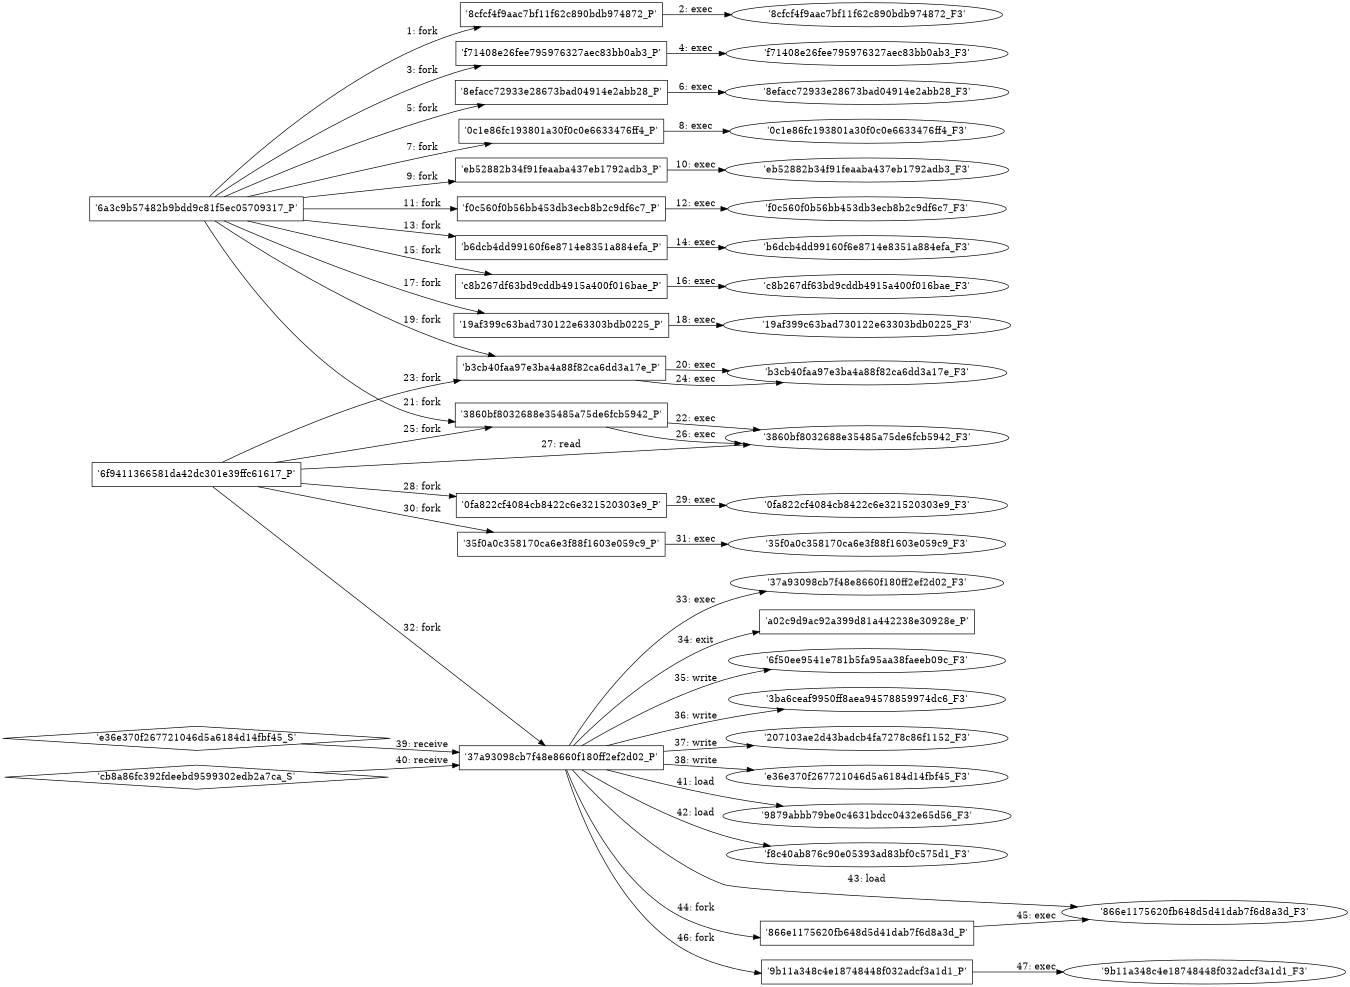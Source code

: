 digraph "D:\Learning\Paper\apt\基于CTI的攻击预警\Dataset\攻击图\ASGfromALLCTI\Office 365 Advanced Threat Protection defense for corporate networks against recent Office exploit attacks.dot" {
rankdir="LR"
size="9"
fixedsize="false"
splines="true"
nodesep=0.3
ranksep=0
fontsize=10
overlap="scalexy"
engine= "neato"
	"'6a3c9b57482b9bdd9c81f5ec05709317_P'" [node_type=Process shape=box]
	"'8cfcf4f9aac7bf11f62c890bdb974872_P'" [node_type=Process shape=box]
	"'6a3c9b57482b9bdd9c81f5ec05709317_P'" -> "'8cfcf4f9aac7bf11f62c890bdb974872_P'" [label="1: fork"]
	"'8cfcf4f9aac7bf11f62c890bdb974872_P'" [node_type=Process shape=box]
	"'8cfcf4f9aac7bf11f62c890bdb974872_F3'" [node_type=File shape=ellipse]
	"'8cfcf4f9aac7bf11f62c890bdb974872_P'" -> "'8cfcf4f9aac7bf11f62c890bdb974872_F3'" [label="2: exec"]
	"'6a3c9b57482b9bdd9c81f5ec05709317_P'" [node_type=Process shape=box]
	"'f71408e26fee795976327aec83bb0ab3_P'" [node_type=Process shape=box]
	"'6a3c9b57482b9bdd9c81f5ec05709317_P'" -> "'f71408e26fee795976327aec83bb0ab3_P'" [label="3: fork"]
	"'f71408e26fee795976327aec83bb0ab3_P'" [node_type=Process shape=box]
	"'f71408e26fee795976327aec83bb0ab3_F3'" [node_type=File shape=ellipse]
	"'f71408e26fee795976327aec83bb0ab3_P'" -> "'f71408e26fee795976327aec83bb0ab3_F3'" [label="4: exec"]
	"'6a3c9b57482b9bdd9c81f5ec05709317_P'" [node_type=Process shape=box]
	"'8efacc72933e28673bad04914e2abb28_P'" [node_type=Process shape=box]
	"'6a3c9b57482b9bdd9c81f5ec05709317_P'" -> "'8efacc72933e28673bad04914e2abb28_P'" [label="5: fork"]
	"'8efacc72933e28673bad04914e2abb28_P'" [node_type=Process shape=box]
	"'8efacc72933e28673bad04914e2abb28_F3'" [node_type=File shape=ellipse]
	"'8efacc72933e28673bad04914e2abb28_P'" -> "'8efacc72933e28673bad04914e2abb28_F3'" [label="6: exec"]
	"'6a3c9b57482b9bdd9c81f5ec05709317_P'" [node_type=Process shape=box]
	"'0c1e86fc193801a30f0c0e6633476ff4_P'" [node_type=Process shape=box]
	"'6a3c9b57482b9bdd9c81f5ec05709317_P'" -> "'0c1e86fc193801a30f0c0e6633476ff4_P'" [label="7: fork"]
	"'0c1e86fc193801a30f0c0e6633476ff4_P'" [node_type=Process shape=box]
	"'0c1e86fc193801a30f0c0e6633476ff4_F3'" [node_type=File shape=ellipse]
	"'0c1e86fc193801a30f0c0e6633476ff4_P'" -> "'0c1e86fc193801a30f0c0e6633476ff4_F3'" [label="8: exec"]
	"'6a3c9b57482b9bdd9c81f5ec05709317_P'" [node_type=Process shape=box]
	"'eb52882b34f91feaaba437eb1792adb3_P'" [node_type=Process shape=box]
	"'6a3c9b57482b9bdd9c81f5ec05709317_P'" -> "'eb52882b34f91feaaba437eb1792adb3_P'" [label="9: fork"]
	"'eb52882b34f91feaaba437eb1792adb3_P'" [node_type=Process shape=box]
	"'eb52882b34f91feaaba437eb1792adb3_F3'" [node_type=File shape=ellipse]
	"'eb52882b34f91feaaba437eb1792adb3_P'" -> "'eb52882b34f91feaaba437eb1792adb3_F3'" [label="10: exec"]
	"'6a3c9b57482b9bdd9c81f5ec05709317_P'" [node_type=Process shape=box]
	"'f0c560f0b56bb453db3ecb8b2c9df6c7_P'" [node_type=Process shape=box]
	"'6a3c9b57482b9bdd9c81f5ec05709317_P'" -> "'f0c560f0b56bb453db3ecb8b2c9df6c7_P'" [label="11: fork"]
	"'f0c560f0b56bb453db3ecb8b2c9df6c7_P'" [node_type=Process shape=box]
	"'f0c560f0b56bb453db3ecb8b2c9df6c7_F3'" [node_type=File shape=ellipse]
	"'f0c560f0b56bb453db3ecb8b2c9df6c7_P'" -> "'f0c560f0b56bb453db3ecb8b2c9df6c7_F3'" [label="12: exec"]
	"'6a3c9b57482b9bdd9c81f5ec05709317_P'" [node_type=Process shape=box]
	"'b6dcb4dd99160f6e8714e8351a884efa_P'" [node_type=Process shape=box]
	"'6a3c9b57482b9bdd9c81f5ec05709317_P'" -> "'b6dcb4dd99160f6e8714e8351a884efa_P'" [label="13: fork"]
	"'b6dcb4dd99160f6e8714e8351a884efa_P'" [node_type=Process shape=box]
	"'b6dcb4dd99160f6e8714e8351a884efa_F3'" [node_type=File shape=ellipse]
	"'b6dcb4dd99160f6e8714e8351a884efa_P'" -> "'b6dcb4dd99160f6e8714e8351a884efa_F3'" [label="14: exec"]
	"'6a3c9b57482b9bdd9c81f5ec05709317_P'" [node_type=Process shape=box]
	"'c8b267df63bd9cddb4915a400f016bae_P'" [node_type=Process shape=box]
	"'6a3c9b57482b9bdd9c81f5ec05709317_P'" -> "'c8b267df63bd9cddb4915a400f016bae_P'" [label="15: fork"]
	"'c8b267df63bd9cddb4915a400f016bae_P'" [node_type=Process shape=box]
	"'c8b267df63bd9cddb4915a400f016bae_F3'" [node_type=File shape=ellipse]
	"'c8b267df63bd9cddb4915a400f016bae_P'" -> "'c8b267df63bd9cddb4915a400f016bae_F3'" [label="16: exec"]
	"'6a3c9b57482b9bdd9c81f5ec05709317_P'" [node_type=Process shape=box]
	"'19af399c63bad730122e63303bdb0225_P'" [node_type=Process shape=box]
	"'6a3c9b57482b9bdd9c81f5ec05709317_P'" -> "'19af399c63bad730122e63303bdb0225_P'" [label="17: fork"]
	"'19af399c63bad730122e63303bdb0225_P'" [node_type=Process shape=box]
	"'19af399c63bad730122e63303bdb0225_F3'" [node_type=File shape=ellipse]
	"'19af399c63bad730122e63303bdb0225_P'" -> "'19af399c63bad730122e63303bdb0225_F3'" [label="18: exec"]
	"'6a3c9b57482b9bdd9c81f5ec05709317_P'" [node_type=Process shape=box]
	"'b3cb40faa97e3ba4a88f82ca6dd3a17e_P'" [node_type=Process shape=box]
	"'6a3c9b57482b9bdd9c81f5ec05709317_P'" -> "'b3cb40faa97e3ba4a88f82ca6dd3a17e_P'" [label="19: fork"]
	"'b3cb40faa97e3ba4a88f82ca6dd3a17e_P'" [node_type=Process shape=box]
	"'b3cb40faa97e3ba4a88f82ca6dd3a17e_F3'" [node_type=File shape=ellipse]
	"'b3cb40faa97e3ba4a88f82ca6dd3a17e_P'" -> "'b3cb40faa97e3ba4a88f82ca6dd3a17e_F3'" [label="20: exec"]
	"'6a3c9b57482b9bdd9c81f5ec05709317_P'" [node_type=Process shape=box]
	"'3860bf8032688e35485a75de6fcb5942_P'" [node_type=Process shape=box]
	"'6a3c9b57482b9bdd9c81f5ec05709317_P'" -> "'3860bf8032688e35485a75de6fcb5942_P'" [label="21: fork"]
	"'3860bf8032688e35485a75de6fcb5942_P'" [node_type=Process shape=box]
	"'3860bf8032688e35485a75de6fcb5942_F3'" [node_type=File shape=ellipse]
	"'3860bf8032688e35485a75de6fcb5942_P'" -> "'3860bf8032688e35485a75de6fcb5942_F3'" [label="22: exec"]
	"'6f9411366581da42dc301e39ffc61617_P'" [node_type=Process shape=box]
	"'b3cb40faa97e3ba4a88f82ca6dd3a17e_P'" [node_type=Process shape=box]
	"'6f9411366581da42dc301e39ffc61617_P'" -> "'b3cb40faa97e3ba4a88f82ca6dd3a17e_P'" [label="23: fork"]
	"'b3cb40faa97e3ba4a88f82ca6dd3a17e_P'" [node_type=Process shape=box]
	"'b3cb40faa97e3ba4a88f82ca6dd3a17e_F3'" [node_type=File shape=ellipse]
	"'b3cb40faa97e3ba4a88f82ca6dd3a17e_P'" -> "'b3cb40faa97e3ba4a88f82ca6dd3a17e_F3'" [label="24: exec"]
	"'6f9411366581da42dc301e39ffc61617_P'" [node_type=Process shape=box]
	"'3860bf8032688e35485a75de6fcb5942_P'" [node_type=Process shape=box]
	"'6f9411366581da42dc301e39ffc61617_P'" -> "'3860bf8032688e35485a75de6fcb5942_P'" [label="25: fork"]
	"'3860bf8032688e35485a75de6fcb5942_P'" [node_type=Process shape=box]
	"'3860bf8032688e35485a75de6fcb5942_F3'" [node_type=File shape=ellipse]
	"'3860bf8032688e35485a75de6fcb5942_P'" -> "'3860bf8032688e35485a75de6fcb5942_F3'" [label="26: exec"]
	"'3860bf8032688e35485a75de6fcb5942_F3'" [node_type=file shape=ellipse]
	"'6f9411366581da42dc301e39ffc61617_P'" [node_type=Process shape=box]
	"'6f9411366581da42dc301e39ffc61617_P'" -> "'3860bf8032688e35485a75de6fcb5942_F3'" [label="27: read"]
	"'6f9411366581da42dc301e39ffc61617_P'" [node_type=Process shape=box]
	"'0fa822cf4084cb8422c6e321520303e9_P'" [node_type=Process shape=box]
	"'6f9411366581da42dc301e39ffc61617_P'" -> "'0fa822cf4084cb8422c6e321520303e9_P'" [label="28: fork"]
	"'0fa822cf4084cb8422c6e321520303e9_P'" [node_type=Process shape=box]
	"'0fa822cf4084cb8422c6e321520303e9_F3'" [node_type=File shape=ellipse]
	"'0fa822cf4084cb8422c6e321520303e9_P'" -> "'0fa822cf4084cb8422c6e321520303e9_F3'" [label="29: exec"]
	"'6f9411366581da42dc301e39ffc61617_P'" [node_type=Process shape=box]
	"'35f0a0c358170ca6e3f88f1603e059c9_P'" [node_type=Process shape=box]
	"'6f9411366581da42dc301e39ffc61617_P'" -> "'35f0a0c358170ca6e3f88f1603e059c9_P'" [label="30: fork"]
	"'35f0a0c358170ca6e3f88f1603e059c9_P'" [node_type=Process shape=box]
	"'35f0a0c358170ca6e3f88f1603e059c9_F3'" [node_type=File shape=ellipse]
	"'35f0a0c358170ca6e3f88f1603e059c9_P'" -> "'35f0a0c358170ca6e3f88f1603e059c9_F3'" [label="31: exec"]
	"'6f9411366581da42dc301e39ffc61617_P'" [node_type=Process shape=box]
	"'37a93098cb7f48e8660f180ff2ef2d02_P'" [node_type=Process shape=box]
	"'6f9411366581da42dc301e39ffc61617_P'" -> "'37a93098cb7f48e8660f180ff2ef2d02_P'" [label="32: fork"]
	"'37a93098cb7f48e8660f180ff2ef2d02_P'" [node_type=Process shape=box]
	"'37a93098cb7f48e8660f180ff2ef2d02_F3'" [node_type=File shape=ellipse]
	"'37a93098cb7f48e8660f180ff2ef2d02_P'" -> "'37a93098cb7f48e8660f180ff2ef2d02_F3'" [label="33: exec"]
	"'37a93098cb7f48e8660f180ff2ef2d02_P'" [node_type=Process shape=box]
	"'a02c9d9ac92a399d81a442238e30928e_P'" [node_type=Process shape=box]
	"'37a93098cb7f48e8660f180ff2ef2d02_P'" -> "'a02c9d9ac92a399d81a442238e30928e_P'" [label="34: exit"]
	"'6f50ee9541e781b5fa95aa38faeeb09c_F3'" [node_type=file shape=ellipse]
	"'37a93098cb7f48e8660f180ff2ef2d02_P'" [node_type=Process shape=box]
	"'37a93098cb7f48e8660f180ff2ef2d02_P'" -> "'6f50ee9541e781b5fa95aa38faeeb09c_F3'" [label="35: write"]
	"'3ba6ceaf9950ff8aea94578859974dc6_F3'" [node_type=file shape=ellipse]
	"'37a93098cb7f48e8660f180ff2ef2d02_P'" [node_type=Process shape=box]
	"'37a93098cb7f48e8660f180ff2ef2d02_P'" -> "'3ba6ceaf9950ff8aea94578859974dc6_F3'" [label="36: write"]
	"'207103ae2d43badcb4fa7278c86f1152_F3'" [node_type=file shape=ellipse]
	"'37a93098cb7f48e8660f180ff2ef2d02_P'" [node_type=Process shape=box]
	"'37a93098cb7f48e8660f180ff2ef2d02_P'" -> "'207103ae2d43badcb4fa7278c86f1152_F3'" [label="37: write"]
	"'e36e370f267721046d5a6184d14fbf45_F3'" [node_type=file shape=ellipse]
	"'37a93098cb7f48e8660f180ff2ef2d02_P'" [node_type=Process shape=box]
	"'37a93098cb7f48e8660f180ff2ef2d02_P'" -> "'e36e370f267721046d5a6184d14fbf45_F3'" [label="38: write"]
	"'37a93098cb7f48e8660f180ff2ef2d02_P'" [node_type=Process shape=box]
	"'e36e370f267721046d5a6184d14fbf45_S'" [node_type=Socket shape=diamond]
	"'e36e370f267721046d5a6184d14fbf45_S'" -> "'37a93098cb7f48e8660f180ff2ef2d02_P'" [label="39: receive"]
	"'37a93098cb7f48e8660f180ff2ef2d02_P'" [node_type=Process shape=box]
	"'cb8a86fc392fdeebd9599302edb2a7ca_S'" [node_type=Socket shape=diamond]
	"'cb8a86fc392fdeebd9599302edb2a7ca_S'" -> "'37a93098cb7f48e8660f180ff2ef2d02_P'" [label="40: receive"]
	"'9879abbb79be0c4631bdcc0432e65d56_F3'" [node_type=file shape=ellipse]
	"'37a93098cb7f48e8660f180ff2ef2d02_P'" [node_type=Process shape=box]
	"'37a93098cb7f48e8660f180ff2ef2d02_P'" -> "'9879abbb79be0c4631bdcc0432e65d56_F3'" [label="41: load"]
	"'f8c40ab876c90e05393ad83bf0c575d1_F3'" [node_type=file shape=ellipse]
	"'37a93098cb7f48e8660f180ff2ef2d02_P'" [node_type=Process shape=box]
	"'37a93098cb7f48e8660f180ff2ef2d02_P'" -> "'f8c40ab876c90e05393ad83bf0c575d1_F3'" [label="42: load"]
	"'866e1175620fb648d5d41dab7f6d8a3d_F3'" [node_type=file shape=ellipse]
	"'37a93098cb7f48e8660f180ff2ef2d02_P'" [node_type=Process shape=box]
	"'37a93098cb7f48e8660f180ff2ef2d02_P'" -> "'866e1175620fb648d5d41dab7f6d8a3d_F3'" [label="43: load"]
	"'37a93098cb7f48e8660f180ff2ef2d02_P'" [node_type=Process shape=box]
	"'866e1175620fb648d5d41dab7f6d8a3d_P'" [node_type=Process shape=box]
	"'37a93098cb7f48e8660f180ff2ef2d02_P'" -> "'866e1175620fb648d5d41dab7f6d8a3d_P'" [label="44: fork"]
	"'866e1175620fb648d5d41dab7f6d8a3d_P'" [node_type=Process shape=box]
	"'866e1175620fb648d5d41dab7f6d8a3d_F3'" [node_type=File shape=ellipse]
	"'866e1175620fb648d5d41dab7f6d8a3d_P'" -> "'866e1175620fb648d5d41dab7f6d8a3d_F3'" [label="45: exec"]
	"'37a93098cb7f48e8660f180ff2ef2d02_P'" [node_type=Process shape=box]
	"'9b11a348c4e18748448f032adcf3a1d1_P'" [node_type=Process shape=box]
	"'37a93098cb7f48e8660f180ff2ef2d02_P'" -> "'9b11a348c4e18748448f032adcf3a1d1_P'" [label="46: fork"]
	"'9b11a348c4e18748448f032adcf3a1d1_P'" [node_type=Process shape=box]
	"'9b11a348c4e18748448f032adcf3a1d1_F3'" [node_type=File shape=ellipse]
	"'9b11a348c4e18748448f032adcf3a1d1_P'" -> "'9b11a348c4e18748448f032adcf3a1d1_F3'" [label="47: exec"]
}
